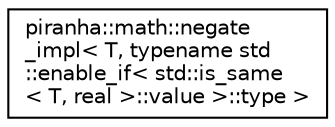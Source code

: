 digraph "Graphical Class Hierarchy"
{
  edge [fontname="Helvetica",fontsize="10",labelfontname="Helvetica",labelfontsize="10"];
  node [fontname="Helvetica",fontsize="10",shape=record];
  rankdir="LR";
  Node0 [label="piranha::math::negate\l_impl\< T, typename std\l::enable_if\< std::is_same\l\< T, real \>::value \>::type \>",height=0.2,width=0.4,color="black", fillcolor="white", style="filled",URL="$structpiranha_1_1math_1_1negate__impl_3_01_t_00_01typename_01std_1_1enable__if_3_01std_1_1is__sa0c299022750663470c1226628bce710f.html",tooltip="Specialisation of the piranha::math::negate() functor for piranha::real. "];
}
